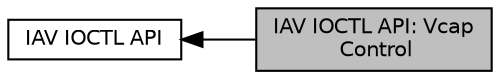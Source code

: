 digraph "IAV IOCTL API: Vcap Control"
{
  bgcolor="transparent";
  edge [fontname="Helvetica",fontsize="10",labelfontname="Helvetica",labelfontsize="10"];
  node [fontname="Helvetica",fontsize="10",shape=box];
  rankdir=LR;
  Node2 [label="IAV IOCTL API",height=0.2,width=0.4,color="black",URL="$d5/d1d/group__iav-api.html",tooltip="IAV IOCTL API."];
  Node1 [label="IAV IOCTL API: Vcap\l Control",height=0.2,width=0.4,color="black", fillcolor="grey75", style="filled", fontcolor="black",tooltip="IAV IOCTL API: VCAP ioctl, in file iav_ioctl.h."];
  Node2->Node1 [shape=plaintext, dir="back", style="solid"];
}
